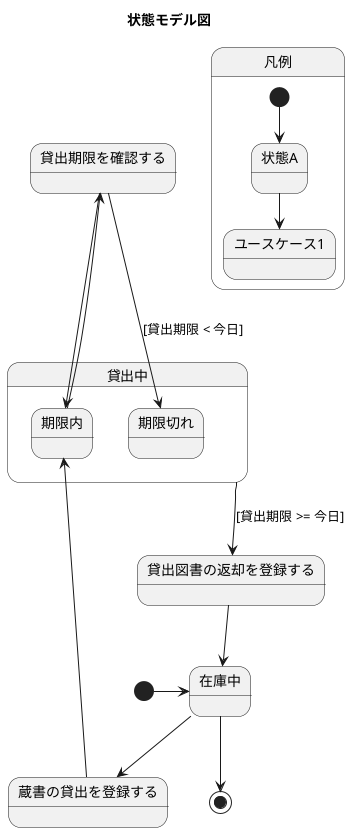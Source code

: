 @startuml

title 状態モデル図

state 凡例 {
  state "状態A" as StateA
  state "ユースケース1" as Usecase1 <<usecase>>

  [*] --> StateA
  StateA --> Usecase1
}

state 貸出中 {
  state 期限内
  state 期限切れ
}

state 在庫中

state 貸出期限を確認する <<usecase>>
state 蔵書の貸出を登録する <<usecase>>
state 貸出図書の返却を登録する <<usecase>>

[*] -> 在庫中
在庫中 --> 蔵書の貸出を登録する
蔵書の貸出を登録する --> 期限内
期限内 --> 貸出期限を確認する
貸出期限を確認する --> 期限内
貸出期限を確認する --> 期限切れ : [貸出期限 < 今日]
貸出中 --> 貸出図書の返却を登録する : [貸出期限 >= 今日]
貸出図書の返却を登録する --> 在庫中
在庫中 --> [*]

@enduml
